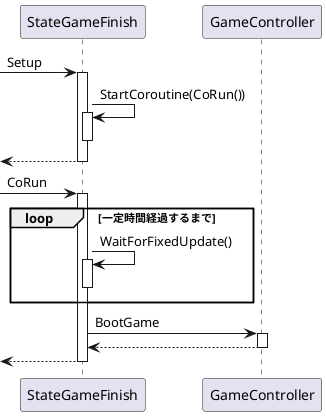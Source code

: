 @startuml

[-> StateGameFinish : Setup
activate StateGameFinish
    StateGameFinish -> StateGameFinish : StartCoroutine(CoRun())
        activate StateGameFinish
        deactivate StateGameFinish
    [<-- StateGameFinish
deactivate StateGameFinish

[-> StateGameFinish : CoRun
activate StateGameFinish
    loop 一定時間経過するまで
        StateGameFinish -> StateGameFinish : WaitForFixedUpdate()
        activate StateGameFinish
        deactivate StateGameFinish
    end
    StateGameFinish -> GameController : BootGame
    activate GameController
        StateGameFinish <-- GameController
    deactivate GameController
    [<-- StateGameFinish
deactivate StateGameFinish


@enduml